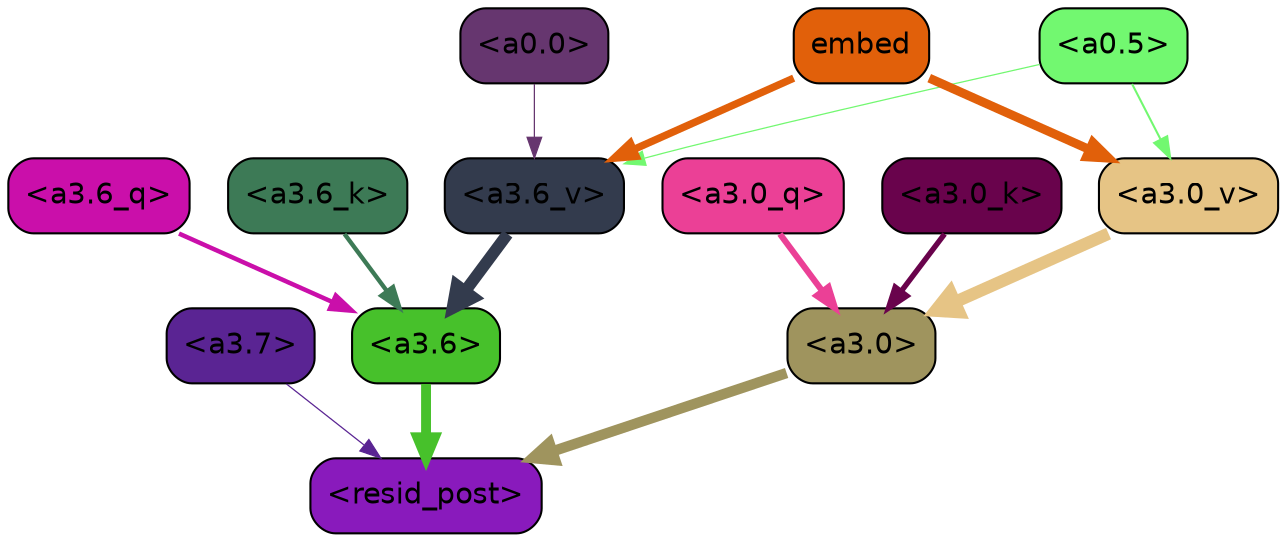 strict digraph "" {
	graph [bgcolor=transparent,
		layout=dot,
		overlap=false,
		splines=true
	];
	"<a3.7>"	[color=black,
		fillcolor="#5a2493",
		fontname=Helvetica,
		shape=box,
		style="filled, rounded"];
	"<resid_post>"	[color=black,
		fillcolor="#891abc",
		fontname=Helvetica,
		shape=box,
		style="filled, rounded"];
	"<a3.7>" -> "<resid_post>"	[color="#5a2493",
		penwidth=0.6];
	"<a3.6>"	[color=black,
		fillcolor="#47c12b",
		fontname=Helvetica,
		shape=box,
		style="filled, rounded"];
	"<a3.6>" -> "<resid_post>"	[color="#47c12b",
		penwidth=4.748674273490906];
	"<a3.0>"	[color=black,
		fillcolor="#9f945e",
		fontname=Helvetica,
		shape=box,
		style="filled, rounded"];
	"<a3.0>" -> "<resid_post>"	[color="#9f945e",
		penwidth=5.004031300544739];
	"<a3.6_q>"	[color=black,
		fillcolor="#ca0faa",
		fontname=Helvetica,
		shape=box,
		style="filled, rounded"];
	"<a3.6_q>" -> "<a3.6>"	[color="#ca0faa",
		penwidth=2.1656854450702667];
	"<a3.0_q>"	[color=black,
		fillcolor="#eb4096",
		fontname=Helvetica,
		shape=box,
		style="filled, rounded"];
	"<a3.0_q>" -> "<a3.0>"	[color="#eb4096",
		penwidth=2.95696559548378];
	"<a3.6_k>"	[color=black,
		fillcolor="#3d7a56",
		fontname=Helvetica,
		shape=box,
		style="filled, rounded"];
	"<a3.6_k>" -> "<a3.6>"	[color="#3d7a56",
		penwidth=2.086437076330185];
	"<a3.0_k>"	[color=black,
		fillcolor="#69034c",
		fontname=Helvetica,
		shape=box,
		style="filled, rounded"];
	"<a3.0_k>" -> "<a3.0>"	[color="#69034c",
		penwidth=2.5988530814647675];
	"<a3.6_v>"	[color=black,
		fillcolor="#333b4d",
		fontname=Helvetica,
		shape=box,
		style="filled, rounded"];
	"<a3.6_v>" -> "<a3.6>"	[color="#333b4d",
		penwidth=5.669987380504608];
	"<a3.0_v>"	[color=black,
		fillcolor="#e6c485",
		fontname=Helvetica,
		shape=box,
		style="filled, rounded"];
	"<a3.0_v>" -> "<a3.0>"	[color="#e6c485",
		penwidth=5.9515902400016785];
	"<a0.5>"	[color=black,
		fillcolor="#72f870",
		fontname=Helvetica,
		shape=box,
		style="filled, rounded"];
	"<a0.5>" -> "<a3.6_v>"	[color="#72f870",
		penwidth=0.6];
	"<a0.5>" -> "<a3.0_v>"	[color="#72f870",
		penwidth=0.9916514158248901];
	"<a0.0>"	[color=black,
		fillcolor="#66366f",
		fontname=Helvetica,
		shape=box,
		style="filled, rounded"];
	"<a0.0>" -> "<a3.6_v>"	[color="#66366f",
		penwidth=0.6];
	embed	[color=black,
		fillcolor="#e1600a",
		fontname=Helvetica,
		shape=box,
		style="filled, rounded"];
	embed -> "<a3.6_v>"	[color="#e1600a",
		penwidth=3.56406831741333];
	embed -> "<a3.0_v>"	[color="#e1600a",
		penwidth=4.293717980384827];
}
